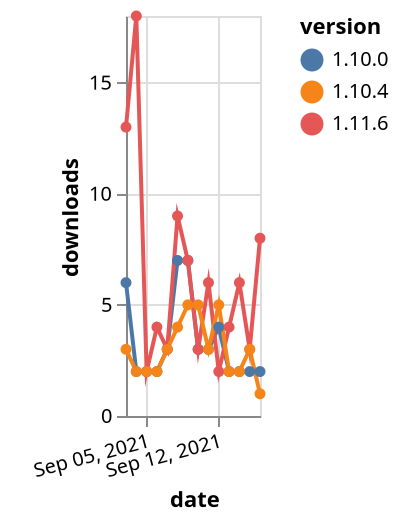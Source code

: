 {"$schema": "https://vega.github.io/schema/vega-lite/v5.json", "description": "A simple bar chart with embedded data.", "data": {"values": [{"date": "2021-09-03", "total": 14517, "delta": 6, "version": "1.10.0"}, {"date": "2021-09-04", "total": 14519, "delta": 2, "version": "1.10.0"}, {"date": "2021-09-05", "total": 14521, "delta": 2, "version": "1.10.0"}, {"date": "2021-09-06", "total": 14523, "delta": 2, "version": "1.10.0"}, {"date": "2021-09-07", "total": 14526, "delta": 3, "version": "1.10.0"}, {"date": "2021-09-08", "total": 14533, "delta": 7, "version": "1.10.0"}, {"date": "2021-09-09", "total": 14540, "delta": 7, "version": "1.10.0"}, {"date": "2021-09-10", "total": 14543, "delta": 3, "version": "1.10.0"}, {"date": "2021-09-11", "total": 14546, "delta": 3, "version": "1.10.0"}, {"date": "2021-09-12", "total": 14550, "delta": 4, "version": "1.10.0"}, {"date": "2021-09-13", "total": 14552, "delta": 2, "version": "1.10.0"}, {"date": "2021-09-14", "total": 14554, "delta": 2, "version": "1.10.0"}, {"date": "2021-09-15", "total": 14556, "delta": 2, "version": "1.10.0"}, {"date": "2021-09-16", "total": 14558, "delta": 2, "version": "1.10.0"}, {"date": "2021-09-03", "total": 17331, "delta": 13, "version": "1.11.6"}, {"date": "2021-09-04", "total": 17349, "delta": 18, "version": "1.11.6"}, {"date": "2021-09-05", "total": 17351, "delta": 2, "version": "1.11.6"}, {"date": "2021-09-06", "total": 17355, "delta": 4, "version": "1.11.6"}, {"date": "2021-09-07", "total": 17358, "delta": 3, "version": "1.11.6"}, {"date": "2021-09-08", "total": 17367, "delta": 9, "version": "1.11.6"}, {"date": "2021-09-09", "total": 17374, "delta": 7, "version": "1.11.6"}, {"date": "2021-09-10", "total": 17377, "delta": 3, "version": "1.11.6"}, {"date": "2021-09-11", "total": 17383, "delta": 6, "version": "1.11.6"}, {"date": "2021-09-12", "total": 17385, "delta": 2, "version": "1.11.6"}, {"date": "2021-09-13", "total": 17389, "delta": 4, "version": "1.11.6"}, {"date": "2021-09-14", "total": 17395, "delta": 6, "version": "1.11.6"}, {"date": "2021-09-15", "total": 17398, "delta": 3, "version": "1.11.6"}, {"date": "2021-09-16", "total": 17406, "delta": 8, "version": "1.11.6"}, {"date": "2021-09-03", "total": 25116, "delta": 3, "version": "1.10.4"}, {"date": "2021-09-04", "total": 25118, "delta": 2, "version": "1.10.4"}, {"date": "2021-09-05", "total": 25120, "delta": 2, "version": "1.10.4"}, {"date": "2021-09-06", "total": 25122, "delta": 2, "version": "1.10.4"}, {"date": "2021-09-07", "total": 25125, "delta": 3, "version": "1.10.4"}, {"date": "2021-09-08", "total": 25129, "delta": 4, "version": "1.10.4"}, {"date": "2021-09-09", "total": 25134, "delta": 5, "version": "1.10.4"}, {"date": "2021-09-10", "total": 25139, "delta": 5, "version": "1.10.4"}, {"date": "2021-09-11", "total": 25142, "delta": 3, "version": "1.10.4"}, {"date": "2021-09-12", "total": 25147, "delta": 5, "version": "1.10.4"}, {"date": "2021-09-13", "total": 25149, "delta": 2, "version": "1.10.4"}, {"date": "2021-09-14", "total": 25151, "delta": 2, "version": "1.10.4"}, {"date": "2021-09-15", "total": 25154, "delta": 3, "version": "1.10.4"}, {"date": "2021-09-16", "total": 25155, "delta": 1, "version": "1.10.4"}]}, "width": "container", "mark": {"type": "line", "point": {"filled": true}}, "encoding": {"x": {"field": "date", "type": "temporal", "timeUnit": "yearmonthdate", "title": "date", "axis": {"labelAngle": -15}}, "y": {"field": "delta", "type": "quantitative", "title": "downloads"}, "color": {"field": "version", "type": "nominal"}, "tooltip": {"field": "delta"}}}